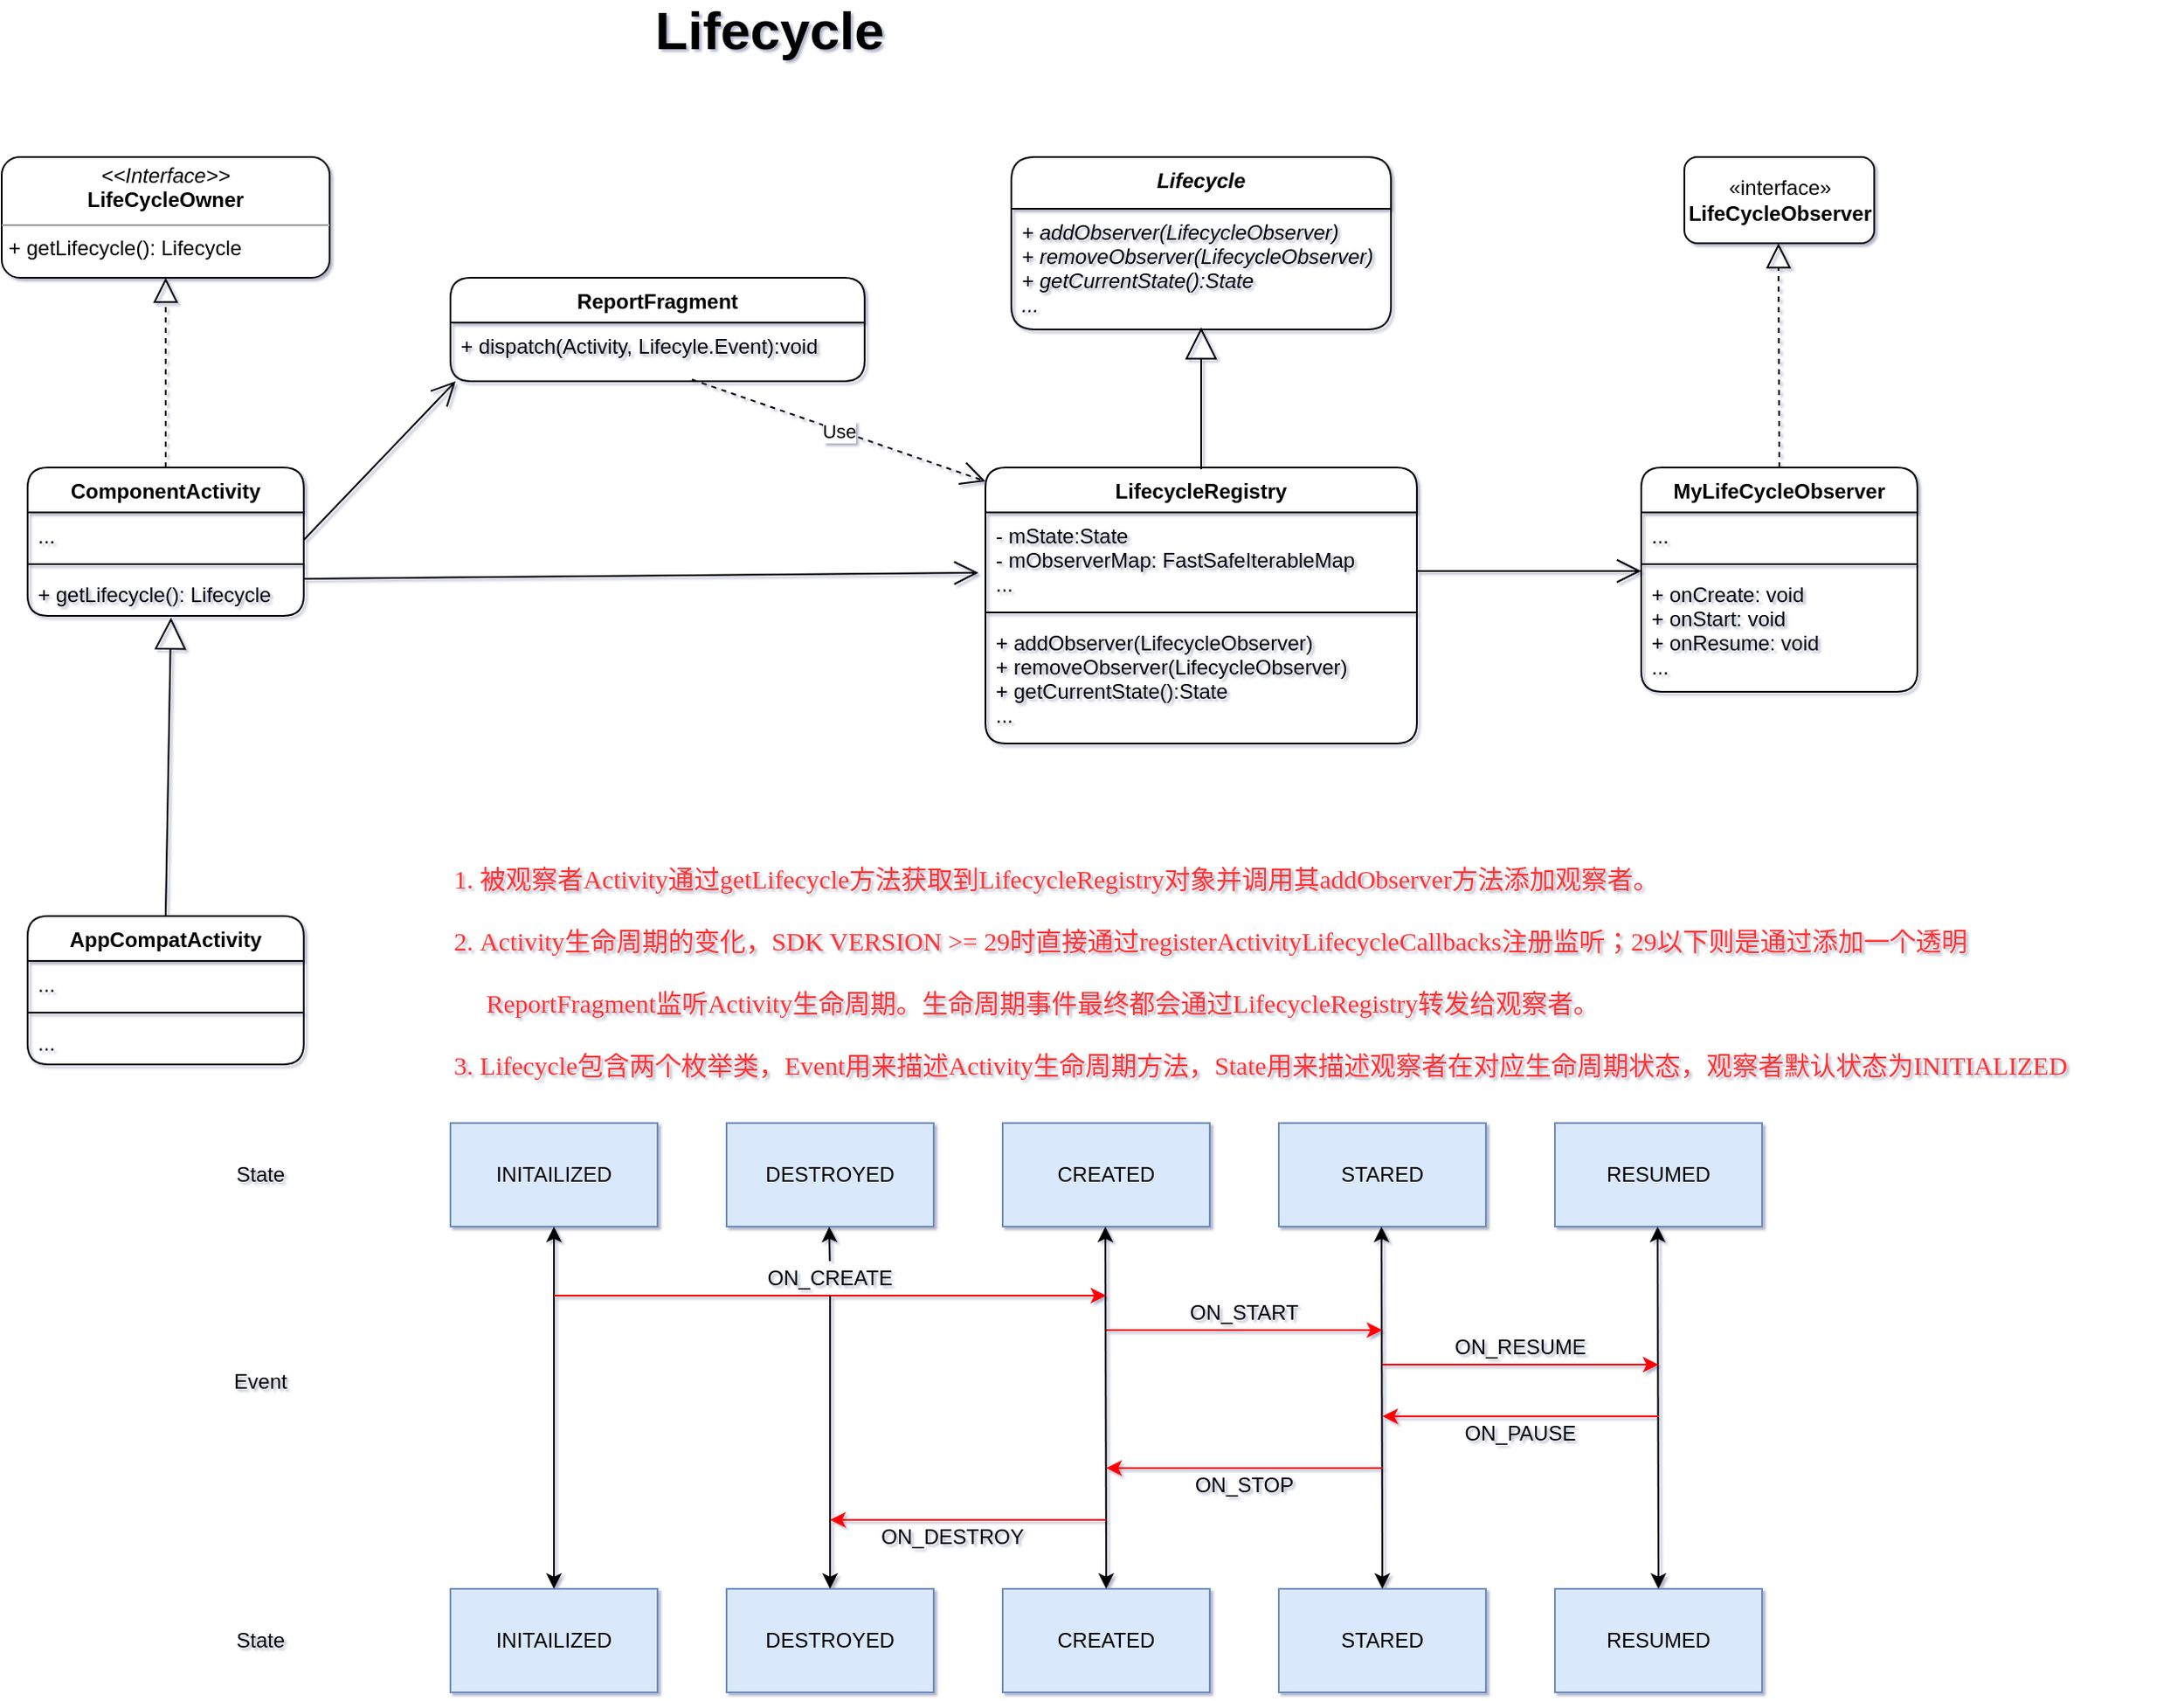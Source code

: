 <mxfile version="14.6.13" type="device"><diagram id="C5RBs43oDa-KdzZeNtuy" name="Page-1"><mxGraphModel dx="1422" dy="822" grid="1" gridSize="10" guides="1" tooltips="1" connect="1" arrows="1" fold="1" page="1" pageScale="1" pageWidth="2339" pageHeight="3300" background="none" math="0" shadow="1"><root><mxCell id="WIyWlLk6GJQsqaUBKTNV-0"/><mxCell id="WIyWlLk6GJQsqaUBKTNV-1" parent="WIyWlLk6GJQsqaUBKTNV-0"/><mxCell id="qJrK17oMC4UaTyMofXX1-1" value="ComponentActivity" style="swimlane;fontStyle=1;align=center;verticalAlign=top;childLayout=stackLayout;horizontal=1;startSize=26;horizontalStack=0;resizeParent=1;resizeParentMax=0;resizeLast=0;collapsible=1;marginBottom=0;rounded=1;" parent="WIyWlLk6GJQsqaUBKTNV-1" vertex="1"><mxGeometry x="115" y="300" width="160" height="86" as="geometry"><mxRectangle x="100" y="200" width="140" height="26" as="alternateBounds"/></mxGeometry></mxCell><mxCell id="qJrK17oMC4UaTyMofXX1-2" value="..." style="text;strokeColor=none;fillColor=none;align=left;verticalAlign=top;spacingLeft=4;spacingRight=4;overflow=hidden;rotatable=0;points=[[0,0.5],[1,0.5]];portConstraint=eastwest;rounded=1;" parent="qJrK17oMC4UaTyMofXX1-1" vertex="1"><mxGeometry y="26" width="160" height="26" as="geometry"/></mxCell><mxCell id="qJrK17oMC4UaTyMofXX1-3" value="" style="line;strokeWidth=1;fillColor=none;align=left;verticalAlign=middle;spacingTop=-1;spacingLeft=3;spacingRight=3;rotatable=0;labelPosition=right;points=[];portConstraint=eastwest;rounded=1;" parent="qJrK17oMC4UaTyMofXX1-1" vertex="1"><mxGeometry y="52" width="160" height="8" as="geometry"/></mxCell><mxCell id="qJrK17oMC4UaTyMofXX1-4" value="+ getLifecycle(): Lifecycle" style="text;strokeColor=none;fillColor=none;align=left;verticalAlign=top;spacingLeft=4;spacingRight=4;overflow=hidden;rotatable=0;points=[[0,0.5],[1,0.5]];portConstraint=eastwest;rounded=1;" parent="qJrK17oMC4UaTyMofXX1-1" vertex="1"><mxGeometry y="60" width="160" height="26" as="geometry"/></mxCell><mxCell id="qJrK17oMC4UaTyMofXX1-6" value="" style="endArrow=block;dashed=1;endFill=0;endSize=12;html=1;entryX=0.5;entryY=1;entryDx=0;entryDy=0;exitX=0.5;exitY=0;exitDx=0;exitDy=0;" parent="WIyWlLk6GJQsqaUBKTNV-1" source="qJrK17oMC4UaTyMofXX1-1" edge="1"><mxGeometry width="160" relative="1" as="geometry"><mxPoint x="410" y="370" as="sourcePoint"/><mxPoint x="195" y="190" as="targetPoint"/></mxGeometry></mxCell><mxCell id="qJrK17oMC4UaTyMofXX1-8" value="«interface»&lt;br&gt;&lt;b&gt;LifeCycleObserver&lt;/b&gt;" style="html=1;rounded=1;" parent="WIyWlLk6GJQsqaUBKTNV-1" vertex="1"><mxGeometry x="1075" y="120" width="110" height="50" as="geometry"/></mxCell><mxCell id="qJrK17oMC4UaTyMofXX1-11" value="MyLifeCycleObserver" style="swimlane;fontStyle=1;align=center;verticalAlign=top;childLayout=stackLayout;horizontal=1;startSize=26;horizontalStack=0;resizeParent=1;resizeParentMax=0;resizeLast=0;collapsible=1;marginBottom=0;rounded=1;" parent="WIyWlLk6GJQsqaUBKTNV-1" vertex="1"><mxGeometry x="1050" y="300" width="160" height="130" as="geometry"><mxRectangle x="100" y="200" width="140" height="26" as="alternateBounds"/></mxGeometry></mxCell><mxCell id="qJrK17oMC4UaTyMofXX1-12" value="..." style="text;strokeColor=none;fillColor=none;align=left;verticalAlign=top;spacingLeft=4;spacingRight=4;overflow=hidden;rotatable=0;points=[[0,0.5],[1,0.5]];portConstraint=eastwest;rounded=1;" parent="qJrK17oMC4UaTyMofXX1-11" vertex="1"><mxGeometry y="26" width="160" height="26" as="geometry"/></mxCell><mxCell id="qJrK17oMC4UaTyMofXX1-13" value="" style="line;strokeWidth=1;fillColor=none;align=left;verticalAlign=middle;spacingTop=-1;spacingLeft=3;spacingRight=3;rotatable=0;labelPosition=right;points=[];portConstraint=eastwest;rounded=1;" parent="qJrK17oMC4UaTyMofXX1-11" vertex="1"><mxGeometry y="52" width="160" height="8" as="geometry"/></mxCell><mxCell id="qJrK17oMC4UaTyMofXX1-14" value="+ onCreate: void&#10;+ onStart: void&#10;+ onResume: void&#10;..." style="text;strokeColor=none;fillColor=none;align=left;verticalAlign=top;spacingLeft=4;spacingRight=4;overflow=hidden;rotatable=0;points=[[0,0.5],[1,0.5]];portConstraint=eastwest;rounded=1;" parent="qJrK17oMC4UaTyMofXX1-11" vertex="1"><mxGeometry y="60" width="160" height="70" as="geometry"/></mxCell><mxCell id="qJrK17oMC4UaTyMofXX1-15" value="" style="endArrow=block;dashed=1;endFill=0;endSize=12;html=1;entryX=0.5;entryY=1;entryDx=0;entryDy=0;exitX=0.5;exitY=0;exitDx=0;exitDy=0;" parent="WIyWlLk6GJQsqaUBKTNV-1" source="qJrK17oMC4UaTyMofXX1-11" edge="1"><mxGeometry width="160" relative="1" as="geometry"><mxPoint x="1130" y="290" as="sourcePoint"/><mxPoint x="1129.5" y="170" as="targetPoint"/></mxGeometry></mxCell><mxCell id="qJrK17oMC4UaTyMofXX1-17" value="&lt;p style=&quot;margin: 0px ; margin-top: 4px ; text-align: center&quot;&gt;&lt;i&gt;&amp;lt;&amp;lt;Interface&amp;gt;&amp;gt;&lt;/i&gt;&lt;br&gt;&lt;b&gt;LifeCycleOwner&lt;/b&gt;&lt;/p&gt;&lt;hr size=&quot;1&quot;&gt;&lt;p style=&quot;margin: 0px ; margin-left: 4px&quot;&gt;+ getLifecycle(): Lifecycle&lt;br&gt;&lt;/p&gt;" style="verticalAlign=top;align=left;overflow=fill;fontSize=12;fontFamily=Helvetica;html=1;rounded=1;" parent="WIyWlLk6GJQsqaUBKTNV-1" vertex="1"><mxGeometry x="100" y="120" width="190" height="70" as="geometry"/></mxCell><mxCell id="qJrK17oMC4UaTyMofXX1-20" value="Lifecycle" style="swimlane;fontStyle=3;align=center;verticalAlign=top;childLayout=stackLayout;horizontal=1;startSize=30;horizontalStack=0;resizeParent=1;resizeParentMax=0;resizeLast=0;collapsible=1;marginBottom=0;rounded=1;" parent="WIyWlLk6GJQsqaUBKTNV-1" vertex="1"><mxGeometry x="685" y="120" width="220" height="100" as="geometry"><mxRectangle x="100" y="200" width="140" height="26" as="alternateBounds"/></mxGeometry></mxCell><mxCell id="qJrK17oMC4UaTyMofXX1-23" value="+ addObserver(LifecycleObserver)&#10;+ removeObserver(LifecycleObserver)&#10;+ getCurrentState():State&#10;..." style="text;strokeColor=none;fillColor=none;align=left;verticalAlign=top;spacingLeft=4;spacingRight=4;overflow=hidden;rotatable=0;points=[[0,0.5],[1,0.5]];portConstraint=eastwest;rounded=1;fontStyle=2" parent="qJrK17oMC4UaTyMofXX1-20" vertex="1"><mxGeometry y="30" width="220" height="70" as="geometry"/></mxCell><mxCell id="qJrK17oMC4UaTyMofXX1-24" value="LifecycleRegistry" style="swimlane;fontStyle=1;align=center;verticalAlign=top;childLayout=stackLayout;horizontal=1;startSize=26;horizontalStack=0;resizeParent=1;resizeParentMax=0;resizeLast=0;collapsible=1;marginBottom=0;rounded=1;" parent="WIyWlLk6GJQsqaUBKTNV-1" vertex="1"><mxGeometry x="670" y="300" width="250" height="160" as="geometry"><mxRectangle x="100" y="200" width="140" height="26" as="alternateBounds"/></mxGeometry></mxCell><mxCell id="qJrK17oMC4UaTyMofXX1-25" value="- mState:State&#10;- mObserverMap: FastSafeIterableMap&#10;..." style="text;strokeColor=none;fillColor=none;align=left;verticalAlign=top;spacingLeft=4;spacingRight=4;overflow=hidden;rotatable=0;points=[[0,0.5],[1,0.5]];portConstraint=eastwest;rounded=1;" parent="qJrK17oMC4UaTyMofXX1-24" vertex="1"><mxGeometry y="26" width="250" height="54" as="geometry"/></mxCell><mxCell id="qJrK17oMC4UaTyMofXX1-26" value="" style="line;strokeWidth=1;fillColor=none;align=left;verticalAlign=middle;spacingTop=-1;spacingLeft=3;spacingRight=3;rotatable=0;labelPosition=right;points=[];portConstraint=eastwest;rounded=1;" parent="qJrK17oMC4UaTyMofXX1-24" vertex="1"><mxGeometry y="80" width="250" height="8" as="geometry"/></mxCell><mxCell id="qJrK17oMC4UaTyMofXX1-27" value="+ addObserver(LifecycleObserver)&#10;+ removeObserver(LifecycleObserver)&#10;+ getCurrentState():State&#10;..." style="text;strokeColor=none;fillColor=none;align=left;verticalAlign=top;spacingLeft=4;spacingRight=4;overflow=hidden;rotatable=0;points=[[0,0.5],[1,0.5]];portConstraint=eastwest;rounded=1;" parent="qJrK17oMC4UaTyMofXX1-24" vertex="1"><mxGeometry y="88" width="250" height="72" as="geometry"/></mxCell><mxCell id="qJrK17oMC4UaTyMofXX1-28" value="" style="endArrow=block;endSize=16;endFill=0;html=1;exitX=0.5;exitY=0;exitDx=0;exitDy=0;exitPerimeter=0;entryX=0.5;entryY=0.982;entryDx=0;entryDy=0;entryPerimeter=0;" parent="WIyWlLk6GJQsqaUBKTNV-1" target="qJrK17oMC4UaTyMofXX1-23" edge="1"><mxGeometry width="160" relative="1" as="geometry"><mxPoint x="795" y="301" as="sourcePoint"/><mxPoint x="795" y="210" as="targetPoint"/></mxGeometry></mxCell><mxCell id="qJrK17oMC4UaTyMofXX1-36" value="" style="endArrow=open;endFill=1;endSize=12;html=1;fontSize=31;" parent="WIyWlLk6GJQsqaUBKTNV-1" edge="1"><mxGeometry width="160" relative="1" as="geometry"><mxPoint x="920" y="360" as="sourcePoint"/><mxPoint x="1050" y="360" as="targetPoint"/></mxGeometry></mxCell><mxCell id="qJrK17oMC4UaTyMofXX1-37" value="Lifecycle" style="text;align=center;fontStyle=1;verticalAlign=middle;spacingLeft=3;spacingRight=3;strokeColor=none;rotatable=0;points=[[0,0.5],[1,0.5]];portConstraint=eastwest;rounded=1;fontSize=31;" parent="WIyWlLk6GJQsqaUBKTNV-1" vertex="1"><mxGeometry x="505" y="30" width="80" height="26" as="geometry"/></mxCell><mxCell id="qJrK17oMC4UaTyMofXX1-39" value="&lt;span&gt;1. 被观察者Activity通过getLifecycle方法获取到LifecycleRegistry对象并调用其addObserver方法添加观察者。&lt;br&gt;&lt;/span&gt;&lt;br&gt;2. Activity生命周期的变化，SDK VERSION &amp;gt;= 29时直接通过registerActivityLifecycleCallbacks注册监听；29以下则是通过添加一个透明&lt;br&gt;&lt;br&gt;&amp;nbsp; &amp;nbsp; &amp;nbsp;ReportFragment监听Activity生命周期。生命周期事件最终都会通过LifecycleRegistry转发给观察者。&lt;br&gt;&lt;br&gt;3. Lifecycle包含两个枚举类，Event用来描述Activity生命周期方法，State用来描述观察者在对应生命周期状态，观察者默认状态为INITIALIZED&lt;br&gt;&amp;nbsp; &amp;nbsp; &amp;nbsp; &amp;nbsp;&amp;nbsp;&lt;br&gt;&lt;span style=&quot;background-color: rgb(43 , 43 , 43) ; color: rgb(169 , 183 , 198) ; font-family: &amp;#34;jetbrains mono&amp;#34; , monospace ; font-size: 9.8pt&quot;&gt;&lt;br&gt;&lt;/span&gt;" style="text;html=1;strokeColor=none;fillColor=none;align=left;verticalAlign=middle;whiteSpace=wrap;rounded=0;fontSize=15;labelPosition=center;verticalLabelPosition=middle;fontFamily=Comic Sans MS;fontColor=#FF3333;" parent="WIyWlLk6GJQsqaUBKTNV-1" vertex="1"><mxGeometry x="360" y="480" width="1000" height="260" as="geometry"/></mxCell><mxCell id="f0EuBHHtju6D8LGyDXX4-0" value="AppCompatActivity" style="swimlane;fontStyle=1;align=center;verticalAlign=top;childLayout=stackLayout;horizontal=1;startSize=26;horizontalStack=0;resizeParent=1;resizeParentMax=0;resizeLast=0;collapsible=1;marginBottom=0;rounded=1;" vertex="1" parent="WIyWlLk6GJQsqaUBKTNV-1"><mxGeometry x="115" y="560" width="160" height="86" as="geometry"><mxRectangle x="100" y="200" width="140" height="26" as="alternateBounds"/></mxGeometry></mxCell><mxCell id="f0EuBHHtju6D8LGyDXX4-1" value="..." style="text;strokeColor=none;fillColor=none;align=left;verticalAlign=top;spacingLeft=4;spacingRight=4;overflow=hidden;rotatable=0;points=[[0,0.5],[1,0.5]];portConstraint=eastwest;rounded=1;" vertex="1" parent="f0EuBHHtju6D8LGyDXX4-0"><mxGeometry y="26" width="160" height="26" as="geometry"/></mxCell><mxCell id="f0EuBHHtju6D8LGyDXX4-2" value="" style="line;strokeWidth=1;fillColor=none;align=left;verticalAlign=middle;spacingTop=-1;spacingLeft=3;spacingRight=3;rotatable=0;labelPosition=right;points=[];portConstraint=eastwest;rounded=1;" vertex="1" parent="f0EuBHHtju6D8LGyDXX4-0"><mxGeometry y="52" width="160" height="8" as="geometry"/></mxCell><mxCell id="f0EuBHHtju6D8LGyDXX4-3" value="..." style="text;strokeColor=none;fillColor=none;align=left;verticalAlign=top;spacingLeft=4;spacingRight=4;overflow=hidden;rotatable=0;points=[[0,0.5],[1,0.5]];portConstraint=eastwest;rounded=1;" vertex="1" parent="f0EuBHHtju6D8LGyDXX4-0"><mxGeometry y="60" width="160" height="26" as="geometry"/></mxCell><mxCell id="f0EuBHHtju6D8LGyDXX4-4" value="" style="endArrow=block;endSize=16;endFill=0;html=1;entryX=0.563;entryY=1.038;entryDx=0;entryDy=0;entryPerimeter=0;exitX=0.5;exitY=0;exitDx=0;exitDy=0;" edge="1" parent="WIyWlLk6GJQsqaUBKTNV-1" source="f0EuBHHtju6D8LGyDXX4-0"><mxGeometry width="160" relative="1" as="geometry"><mxPoint x="204.96" y="561.032" as="sourcePoint"/><mxPoint x="198.08" y="386.988" as="targetPoint"/></mxGeometry></mxCell><mxCell id="f0EuBHHtju6D8LGyDXX4-5" value="ReportFragment" style="swimlane;fontStyle=1;align=center;verticalAlign=top;childLayout=stackLayout;horizontal=1;startSize=26;horizontalStack=0;resizeParent=1;resizeParentMax=0;resizeLast=0;collapsible=1;marginBottom=0;rounded=1;" vertex="1" parent="WIyWlLk6GJQsqaUBKTNV-1"><mxGeometry x="360" y="190" width="240" height="60" as="geometry"><mxRectangle x="100" y="200" width="140" height="26" as="alternateBounds"/></mxGeometry></mxCell><mxCell id="f0EuBHHtju6D8LGyDXX4-8" value="+ dispatch(Activity, Lifecyle.Event):void" style="text;strokeColor=none;fillColor=none;align=left;verticalAlign=top;spacingLeft=4;spacingRight=4;overflow=hidden;rotatable=0;points=[[0,0.5],[1,0.5]];portConstraint=eastwest;rounded=1;" vertex="1" parent="f0EuBHHtju6D8LGyDXX4-5"><mxGeometry y="26" width="240" height="34" as="geometry"/></mxCell><mxCell id="f0EuBHHtju6D8LGyDXX4-9" value="" style="endArrow=open;endFill=1;endSize=12;html=1;fontSize=31;" edge="1" parent="WIyWlLk6GJQsqaUBKTNV-1"><mxGeometry width="160" relative="1" as="geometry"><mxPoint x="275" y="342" as="sourcePoint"/><mxPoint x="363" y="250" as="targetPoint"/></mxGeometry></mxCell><mxCell id="f0EuBHHtju6D8LGyDXX4-10" value="" style="endArrow=open;endFill=1;endSize=12;html=1;fontSize=31;exitX=1;exitY=0.75;exitDx=0;exitDy=0;entryX=-0.016;entryY=0.648;entryDx=0;entryDy=0;entryPerimeter=0;" edge="1" parent="WIyWlLk6GJQsqaUBKTNV-1" source="qJrK17oMC4UaTyMofXX1-1" target="qJrK17oMC4UaTyMofXX1-25"><mxGeometry width="160" relative="1" as="geometry"><mxPoint x="320" y="408.74" as="sourcePoint"/><mxPoint x="660" y="360" as="targetPoint"/></mxGeometry></mxCell><mxCell id="f0EuBHHtju6D8LGyDXX4-12" value="Use" style="endArrow=open;endSize=12;dashed=1;html=1;exitX=0.583;exitY=0.971;exitDx=0;exitDy=0;exitPerimeter=0;entryX=0;entryY=0.05;entryDx=0;entryDy=0;entryPerimeter=0;" edge="1" parent="WIyWlLk6GJQsqaUBKTNV-1" source="f0EuBHHtju6D8LGyDXX4-8" target="qJrK17oMC4UaTyMofXX1-24"><mxGeometry width="160" relative="1" as="geometry"><mxPoint x="630" y="510" as="sourcePoint"/><mxPoint x="790" y="510" as="targetPoint"/></mxGeometry></mxCell><mxCell id="f0EuBHHtju6D8LGyDXX4-13" value="INITAILIZED" style="rounded=0;whiteSpace=wrap;html=1;fillColor=#dae8fc;strokeColor=#6c8ebf;" vertex="1" parent="WIyWlLk6GJQsqaUBKTNV-1"><mxGeometry x="360" y="680" width="120" height="60" as="geometry"/></mxCell><mxCell id="f0EuBHHtju6D8LGyDXX4-14" value="DESTROYED" style="rounded=0;whiteSpace=wrap;html=1;fillColor=#dae8fc;strokeColor=#6c8ebf;" vertex="1" parent="WIyWlLk6GJQsqaUBKTNV-1"><mxGeometry x="520" y="680" width="120" height="60" as="geometry"/></mxCell><mxCell id="f0EuBHHtju6D8LGyDXX4-15" value="CREATED" style="rounded=0;whiteSpace=wrap;html=1;fillColor=#dae8fc;strokeColor=#6c8ebf;" vertex="1" parent="WIyWlLk6GJQsqaUBKTNV-1"><mxGeometry x="680" y="680" width="120" height="60" as="geometry"/></mxCell><mxCell id="f0EuBHHtju6D8LGyDXX4-16" value="STARED" style="rounded=0;whiteSpace=wrap;html=1;fillColor=#dae8fc;strokeColor=#6c8ebf;" vertex="1" parent="WIyWlLk6GJQsqaUBKTNV-1"><mxGeometry x="840" y="680" width="120" height="60" as="geometry"/></mxCell><mxCell id="f0EuBHHtju6D8LGyDXX4-17" value="RESUMED" style="rounded=0;whiteSpace=wrap;html=1;fillColor=#dae8fc;strokeColor=#6c8ebf;" vertex="1" parent="WIyWlLk6GJQsqaUBKTNV-1"><mxGeometry x="1000" y="680" width="120" height="60" as="geometry"/></mxCell><mxCell id="f0EuBHHtju6D8LGyDXX4-18" value="INITAILIZED" style="rounded=0;whiteSpace=wrap;html=1;fillColor=#dae8fc;strokeColor=#6c8ebf;" vertex="1" parent="WIyWlLk6GJQsqaUBKTNV-1"><mxGeometry x="360" y="950" width="120" height="60" as="geometry"/></mxCell><mxCell id="f0EuBHHtju6D8LGyDXX4-19" value="DESTROYED" style="rounded=0;whiteSpace=wrap;html=1;fillColor=#dae8fc;strokeColor=#6c8ebf;" vertex="1" parent="WIyWlLk6GJQsqaUBKTNV-1"><mxGeometry x="520" y="950" width="120" height="60" as="geometry"/></mxCell><mxCell id="f0EuBHHtju6D8LGyDXX4-20" value="CREATED" style="rounded=0;whiteSpace=wrap;html=1;fillColor=#dae8fc;strokeColor=#6c8ebf;" vertex="1" parent="WIyWlLk6GJQsqaUBKTNV-1"><mxGeometry x="680" y="950" width="120" height="60" as="geometry"/></mxCell><mxCell id="f0EuBHHtju6D8LGyDXX4-21" value="STARED" style="rounded=0;whiteSpace=wrap;html=1;fillColor=#dae8fc;strokeColor=#6c8ebf;" vertex="1" parent="WIyWlLk6GJQsqaUBKTNV-1"><mxGeometry x="840" y="950" width="120" height="60" as="geometry"/></mxCell><mxCell id="f0EuBHHtju6D8LGyDXX4-22" value="RESUMED" style="rounded=0;whiteSpace=wrap;html=1;fillColor=#dae8fc;strokeColor=#6c8ebf;" vertex="1" parent="WIyWlLk6GJQsqaUBKTNV-1"><mxGeometry x="1000" y="950" width="120" height="60" as="geometry"/></mxCell><mxCell id="f0EuBHHtju6D8LGyDXX4-23" value="" style="endArrow=classic;startArrow=classic;html=1;" edge="1" parent="WIyWlLk6GJQsqaUBKTNV-1" source="f0EuBHHtju6D8LGyDXX4-18"><mxGeometry width="50" height="50" relative="1" as="geometry"><mxPoint x="370" y="790" as="sourcePoint"/><mxPoint x="420" y="740" as="targetPoint"/></mxGeometry></mxCell><mxCell id="f0EuBHHtju6D8LGyDXX4-24" value="" style="endArrow=classic;startArrow=none;html=1;" edge="1" parent="WIyWlLk6GJQsqaUBKTNV-1" source="f0EuBHHtju6D8LGyDXX4-30"><mxGeometry width="50" height="50" relative="1" as="geometry"><mxPoint x="579.5" y="900" as="sourcePoint"/><mxPoint x="579.5" y="740" as="targetPoint"/></mxGeometry></mxCell><mxCell id="f0EuBHHtju6D8LGyDXX4-25" value="" style="endArrow=classic;startArrow=classic;html=1;exitX=0.5;exitY=0;exitDx=0;exitDy=0;" edge="1" parent="WIyWlLk6GJQsqaUBKTNV-1" source="f0EuBHHtju6D8LGyDXX4-20"><mxGeometry width="50" height="50" relative="1" as="geometry"><mxPoint x="739.5" y="900" as="sourcePoint"/><mxPoint x="739.5" y="740" as="targetPoint"/></mxGeometry></mxCell><mxCell id="f0EuBHHtju6D8LGyDXX4-26" value="" style="endArrow=classic;startArrow=classic;html=1;exitX=0.5;exitY=0;exitDx=0;exitDy=0;" edge="1" parent="WIyWlLk6GJQsqaUBKTNV-1" source="f0EuBHHtju6D8LGyDXX4-21"><mxGeometry width="50" height="50" relative="1" as="geometry"><mxPoint x="899.5" y="900" as="sourcePoint"/><mxPoint x="899.5" y="740" as="targetPoint"/></mxGeometry></mxCell><mxCell id="f0EuBHHtju6D8LGyDXX4-27" value="" style="endArrow=classic;startArrow=classic;html=1;exitX=0.5;exitY=0;exitDx=0;exitDy=0;" edge="1" parent="WIyWlLk6GJQsqaUBKTNV-1" source="f0EuBHHtju6D8LGyDXX4-22"><mxGeometry width="50" height="50" relative="1" as="geometry"><mxPoint x="1059.5" y="900" as="sourcePoint"/><mxPoint x="1059.5" y="740" as="targetPoint"/></mxGeometry></mxCell><mxCell id="f0EuBHHtju6D8LGyDXX4-28" value="State" style="text;html=1;strokeColor=none;fillColor=none;align=center;verticalAlign=middle;whiteSpace=wrap;rounded=0;" vertex="1" parent="WIyWlLk6GJQsqaUBKTNV-1"><mxGeometry x="230" y="700" width="40" height="20" as="geometry"/></mxCell><mxCell id="f0EuBHHtju6D8LGyDXX4-29" value="" style="endArrow=classic;html=1;strokeColor=#FF0000;" edge="1" parent="WIyWlLk6GJQsqaUBKTNV-1"><mxGeometry width="50" height="50" relative="1" as="geometry"><mxPoint x="420" y="780" as="sourcePoint"/><mxPoint x="740" y="780" as="targetPoint"/></mxGeometry></mxCell><mxCell id="f0EuBHHtju6D8LGyDXX4-30" value="ON_CREATE" style="text;html=1;strokeColor=none;fillColor=none;align=center;verticalAlign=middle;whiteSpace=wrap;rounded=0;" vertex="1" parent="WIyWlLk6GJQsqaUBKTNV-1"><mxGeometry x="560" y="760" width="40" height="20" as="geometry"/></mxCell><mxCell id="f0EuBHHtju6D8LGyDXX4-31" value="" style="endArrow=none;startArrow=classic;html=1;exitX=0.5;exitY=0;exitDx=0;exitDy=0;" edge="1" parent="WIyWlLk6GJQsqaUBKTNV-1" source="f0EuBHHtju6D8LGyDXX4-19" target="f0EuBHHtju6D8LGyDXX4-30"><mxGeometry width="50" height="50" relative="1" as="geometry"><mxPoint x="579.5" y="900" as="sourcePoint"/><mxPoint x="579.5" y="740" as="targetPoint"/></mxGeometry></mxCell><mxCell id="f0EuBHHtju6D8LGyDXX4-32" value="" style="endArrow=classic;html=1;strokeColor=#FF0000;" edge="1" parent="WIyWlLk6GJQsqaUBKTNV-1"><mxGeometry width="50" height="50" relative="1" as="geometry"><mxPoint x="740" y="800" as="sourcePoint"/><mxPoint x="900" y="800" as="targetPoint"/></mxGeometry></mxCell><mxCell id="f0EuBHHtju6D8LGyDXX4-33" value="ON_START" style="text;html=1;strokeColor=none;fillColor=none;align=center;verticalAlign=middle;whiteSpace=wrap;rounded=0;" vertex="1" parent="WIyWlLk6GJQsqaUBKTNV-1"><mxGeometry x="800" y="780" width="40" height="20" as="geometry"/></mxCell><mxCell id="f0EuBHHtju6D8LGyDXX4-34" value="" style="endArrow=classic;html=1;strokeColor=#FF0000;" edge="1" parent="WIyWlLk6GJQsqaUBKTNV-1"><mxGeometry width="50" height="50" relative="1" as="geometry"><mxPoint x="900" y="820" as="sourcePoint"/><mxPoint x="1060" y="820" as="targetPoint"/></mxGeometry></mxCell><mxCell id="f0EuBHHtju6D8LGyDXX4-35" value="ON_RESUME" style="text;html=1;strokeColor=none;fillColor=none;align=center;verticalAlign=middle;whiteSpace=wrap;rounded=0;" vertex="1" parent="WIyWlLk6GJQsqaUBKTNV-1"><mxGeometry x="960" y="800" width="40" height="20" as="geometry"/></mxCell><mxCell id="f0EuBHHtju6D8LGyDXX4-36" value="State" style="text;html=1;strokeColor=none;fillColor=none;align=center;verticalAlign=middle;whiteSpace=wrap;rounded=0;" vertex="1" parent="WIyWlLk6GJQsqaUBKTNV-1"><mxGeometry x="230" y="970" width="40" height="20" as="geometry"/></mxCell><mxCell id="f0EuBHHtju6D8LGyDXX4-37" value="Event" style="text;html=1;strokeColor=none;fillColor=none;align=center;verticalAlign=middle;whiteSpace=wrap;rounded=0;" vertex="1" parent="WIyWlLk6GJQsqaUBKTNV-1"><mxGeometry x="230" y="820" width="40" height="20" as="geometry"/></mxCell><mxCell id="f0EuBHHtju6D8LGyDXX4-38" value="" style="endArrow=classic;html=1;strokeColor=#FF0000;" edge="1" parent="WIyWlLk6GJQsqaUBKTNV-1"><mxGeometry width="50" height="50" relative="1" as="geometry"><mxPoint x="1060" y="850" as="sourcePoint"/><mxPoint x="900" y="850" as="targetPoint"/></mxGeometry></mxCell><mxCell id="f0EuBHHtju6D8LGyDXX4-39" value="ON_PAUSE" style="text;html=1;strokeColor=none;fillColor=none;align=center;verticalAlign=middle;whiteSpace=wrap;rounded=0;" vertex="1" parent="WIyWlLk6GJQsqaUBKTNV-1"><mxGeometry x="960" y="850" width="40" height="20" as="geometry"/></mxCell><mxCell id="f0EuBHHtju6D8LGyDXX4-42" value="" style="endArrow=classic;html=1;strokeColor=#FF0000;" edge="1" parent="WIyWlLk6GJQsqaUBKTNV-1"><mxGeometry width="50" height="50" relative="1" as="geometry"><mxPoint x="900" y="880" as="sourcePoint"/><mxPoint x="740" y="880" as="targetPoint"/></mxGeometry></mxCell><mxCell id="f0EuBHHtju6D8LGyDXX4-43" value="ON_STOP" style="text;html=1;strokeColor=none;fillColor=none;align=center;verticalAlign=middle;whiteSpace=wrap;rounded=0;" vertex="1" parent="WIyWlLk6GJQsqaUBKTNV-1"><mxGeometry x="800" y="880" width="40" height="20" as="geometry"/></mxCell><mxCell id="f0EuBHHtju6D8LGyDXX4-44" value="" style="endArrow=classic;html=1;strokeColor=#FF0000;" edge="1" parent="WIyWlLk6GJQsqaUBKTNV-1"><mxGeometry width="50" height="50" relative="1" as="geometry"><mxPoint x="740" y="910" as="sourcePoint"/><mxPoint x="580" y="910" as="targetPoint"/></mxGeometry></mxCell><mxCell id="f0EuBHHtju6D8LGyDXX4-45" value="ON_DESTROY" style="text;html=1;strokeColor=none;fillColor=none;align=center;verticalAlign=middle;whiteSpace=wrap;rounded=0;" vertex="1" parent="WIyWlLk6GJQsqaUBKTNV-1"><mxGeometry x="631" y="910" width="40" height="20" as="geometry"/></mxCell></root></mxGraphModel></diagram></mxfile>